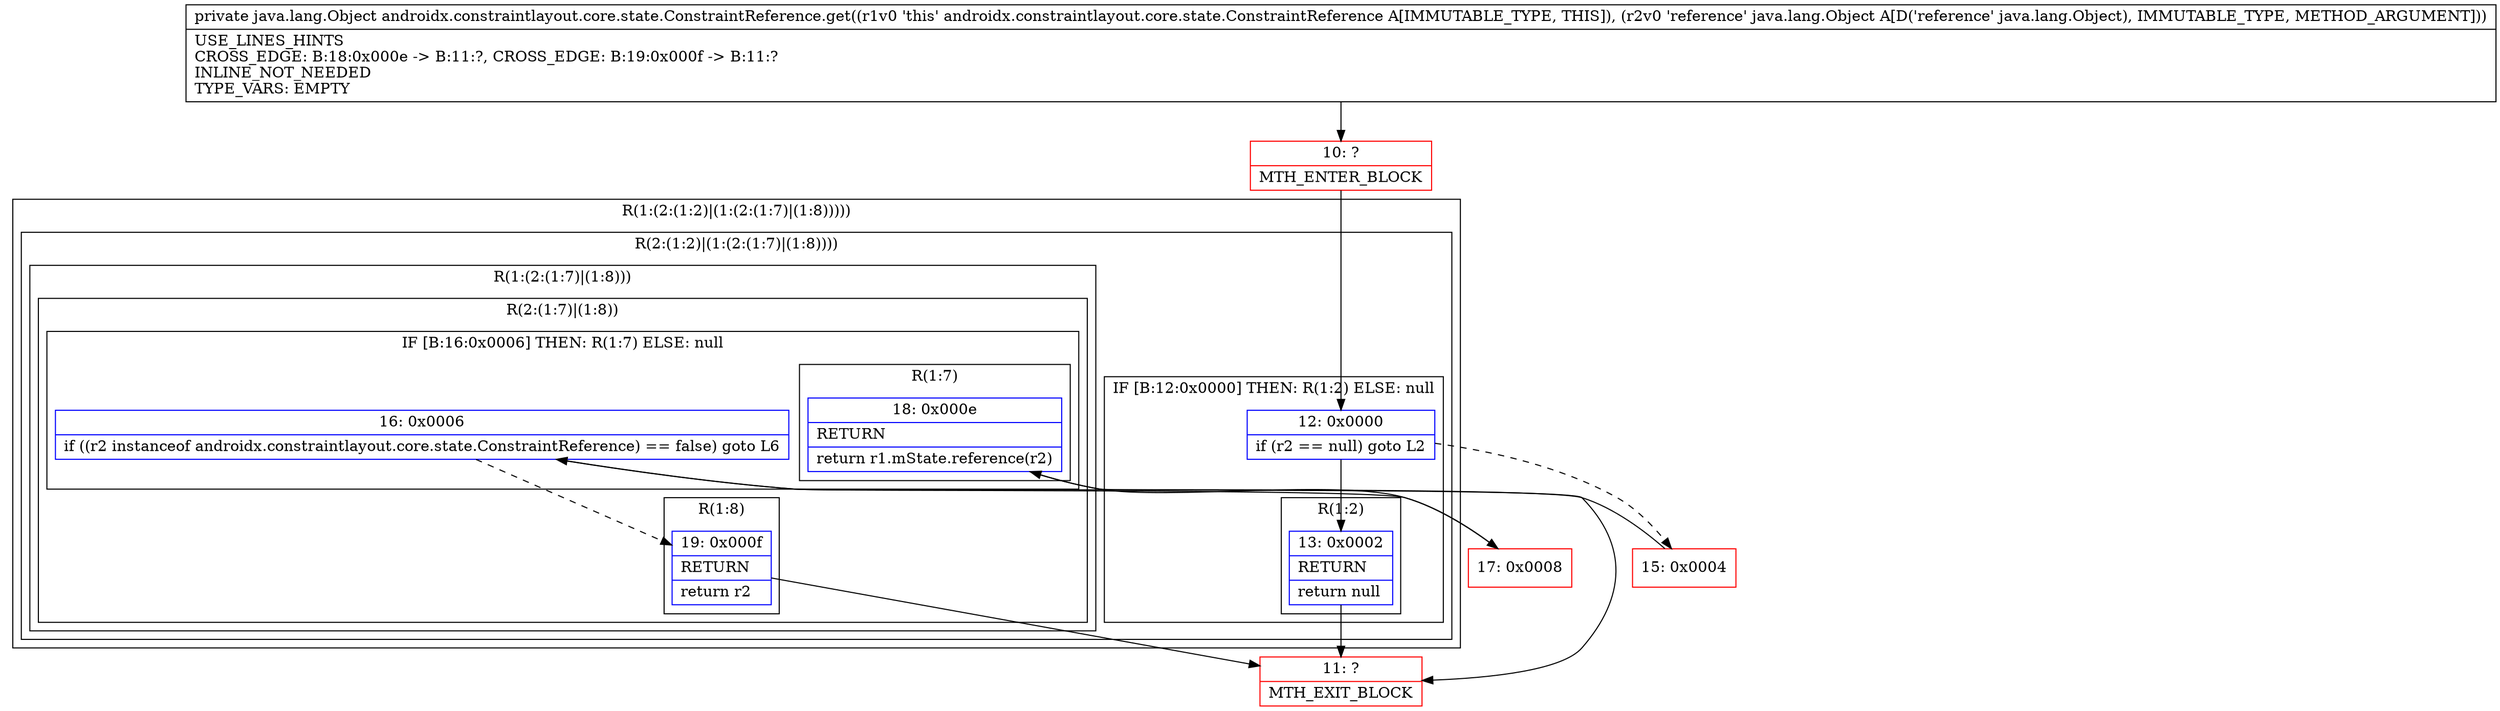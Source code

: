 digraph "CFG forandroidx.constraintlayout.core.state.ConstraintReference.get(Ljava\/lang\/Object;)Ljava\/lang\/Object;" {
subgraph cluster_Region_1257708295 {
label = "R(1:(2:(1:2)|(1:(2:(1:7)|(1:8)))))";
node [shape=record,color=blue];
subgraph cluster_Region_354814984 {
label = "R(2:(1:2)|(1:(2:(1:7)|(1:8))))";
node [shape=record,color=blue];
subgraph cluster_IfRegion_206642932 {
label = "IF [B:12:0x0000] THEN: R(1:2) ELSE: null";
node [shape=record,color=blue];
Node_12 [shape=record,label="{12\:\ 0x0000|if (r2 == null) goto L2\l}"];
subgraph cluster_Region_442768591 {
label = "R(1:2)";
node [shape=record,color=blue];
Node_13 [shape=record,label="{13\:\ 0x0002|RETURN\l|return null\l}"];
}
}
subgraph cluster_Region_1756959655 {
label = "R(1:(2:(1:7)|(1:8)))";
node [shape=record,color=blue];
subgraph cluster_Region_1306133748 {
label = "R(2:(1:7)|(1:8))";
node [shape=record,color=blue];
subgraph cluster_IfRegion_1232602373 {
label = "IF [B:16:0x0006] THEN: R(1:7) ELSE: null";
node [shape=record,color=blue];
Node_16 [shape=record,label="{16\:\ 0x0006|if ((r2 instanceof androidx.constraintlayout.core.state.ConstraintReference) == false) goto L6\l}"];
subgraph cluster_Region_1942026881 {
label = "R(1:7)";
node [shape=record,color=blue];
Node_18 [shape=record,label="{18\:\ 0x000e|RETURN\l|return r1.mState.reference(r2)\l}"];
}
}
subgraph cluster_Region_1405414261 {
label = "R(1:8)";
node [shape=record,color=blue];
Node_19 [shape=record,label="{19\:\ 0x000f|RETURN\l|return r2\l}"];
}
}
}
}
}
Node_10 [shape=record,color=red,label="{10\:\ ?|MTH_ENTER_BLOCK\l}"];
Node_11 [shape=record,color=red,label="{11\:\ ?|MTH_EXIT_BLOCK\l}"];
Node_15 [shape=record,color=red,label="{15\:\ 0x0004}"];
Node_17 [shape=record,color=red,label="{17\:\ 0x0008}"];
MethodNode[shape=record,label="{private java.lang.Object androidx.constraintlayout.core.state.ConstraintReference.get((r1v0 'this' androidx.constraintlayout.core.state.ConstraintReference A[IMMUTABLE_TYPE, THIS]), (r2v0 'reference' java.lang.Object A[D('reference' java.lang.Object), IMMUTABLE_TYPE, METHOD_ARGUMENT]))  | USE_LINES_HINTS\lCROSS_EDGE: B:18:0x000e \-\> B:11:?, CROSS_EDGE: B:19:0x000f \-\> B:11:?\lINLINE_NOT_NEEDED\lTYPE_VARS: EMPTY\l}"];
MethodNode -> Node_10;Node_12 -> Node_13;
Node_12 -> Node_15[style=dashed];
Node_13 -> Node_11;
Node_16 -> Node_17;
Node_16 -> Node_19[style=dashed];
Node_18 -> Node_11;
Node_19 -> Node_11;
Node_10 -> Node_12;
Node_15 -> Node_16;
Node_17 -> Node_18;
}


